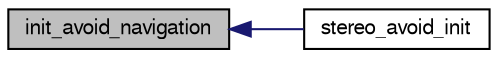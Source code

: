 digraph "init_avoid_navigation"
{
  edge [fontname="FreeSans",fontsize="10",labelfontname="FreeSans",labelfontsize="10"];
  node [fontname="FreeSans",fontsize="10",shape=record];
  rankdir="LR";
  Node1 [label="init_avoid_navigation",height=0.2,width=0.4,color="black", fillcolor="grey75", style="filled", fontcolor="black"];
  Node1 -> Node2 [dir="back",color="midnightblue",fontsize="10",style="solid",fontname="FreeSans"];
  Node2 [label="stereo_avoid_init",height=0.2,width=0.4,color="black", fillcolor="white", style="filled",URL="$stereo__avoid_8h.html#a32002f88a598eedf006da5c0e50aee2b"];
}
